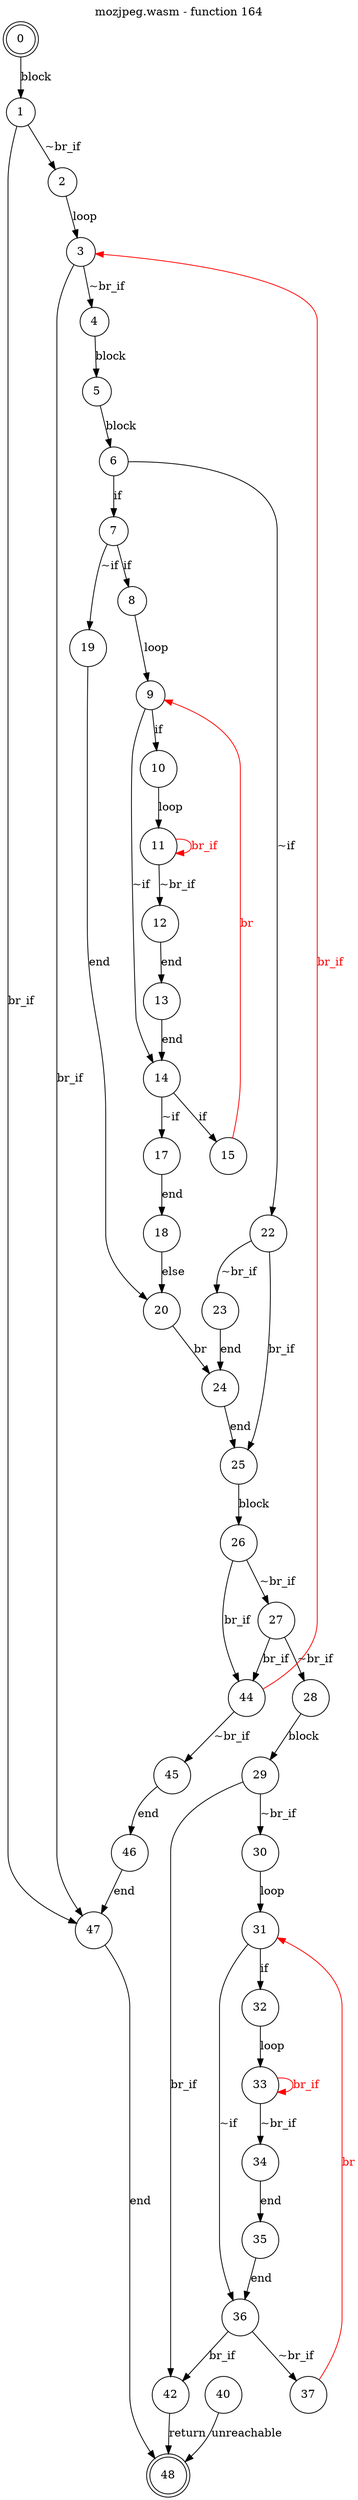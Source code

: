 digraph finite_state_machine {
    label = "mozjpeg.wasm - function 164"
    labelloc =  t
    labelfontsize = 16
    labelfontcolor = black
    labelfontname = "Helvetica"
    node [shape = doublecircle]; 0 48;
    node [shape = circle];
    0 -> 1[label="block"];
    1 -> 2[label="~br_if"];
    1 -> 47[label="br_if"];
    2 -> 3[label="loop"];
    3 -> 4[label="~br_if"];
    3 -> 47[label="br_if"];
    4 -> 5[label="block"];
    5 -> 6[label="block"];
    6 -> 7[label="if"];
    6 -> 22[label="~if"];
    7 -> 8[label="if"];
    7 -> 19[label="~if"];
    8 -> 9[label="loop"];
    9 -> 10[label="if"];
    9 -> 14[label="~if"];
    10 -> 11[label="loop"];
    11 -> 12[label="~br_if"];
    11 -> 11[color="red" fontcolor="red" label="br_if"];
    12 -> 13[label="end"];
    13 -> 14[label="end"];
    14 -> 15[label="if"];
    14 -> 17[label="~if"];
    15 -> 9[color="red" fontcolor="red" label="br"];
    17 -> 18[label="end"];
    18 -> 20[label="else"];
    19 -> 20[label="end"];
    20 -> 24[label="br"];
    22 -> 23[label="~br_if"];
    22 -> 25[label="br_if"];
    23 -> 24[label="end"];
    24 -> 25[label="end"];
    25 -> 26[label="block"];
    26 -> 27[label="~br_if"];
    26 -> 44[label="br_if"];
    27 -> 28[label="~br_if"];
    27 -> 44[label="br_if"];
    28 -> 29[label="block"];
    29 -> 30[label="~br_if"];
    29 -> 42[label="br_if"];
    30 -> 31[label="loop"];
    31 -> 32[label="if"];
    31 -> 36[label="~if"];
    32 -> 33[label="loop"];
    33 -> 34[label="~br_if"];
    33 -> 33[color="red" fontcolor="red" label="br_if"];
    34 -> 35[label="end"];
    35 -> 36[label="end"];
    36 -> 37[label="~br_if"];
    36 -> 42[label="br_if"];
    37 -> 31[color="red" fontcolor="red" label="br"];
    40 -> 48[label="unreachable"];
    42 -> 48[label="return"];
    44 -> 45[label="~br_if"];
    44 -> 3[color="red" fontcolor="red" label="br_if"];
    45 -> 46[label="end"];
    46 -> 47[label="end"];
    47 -> 48[label="end"];
}
